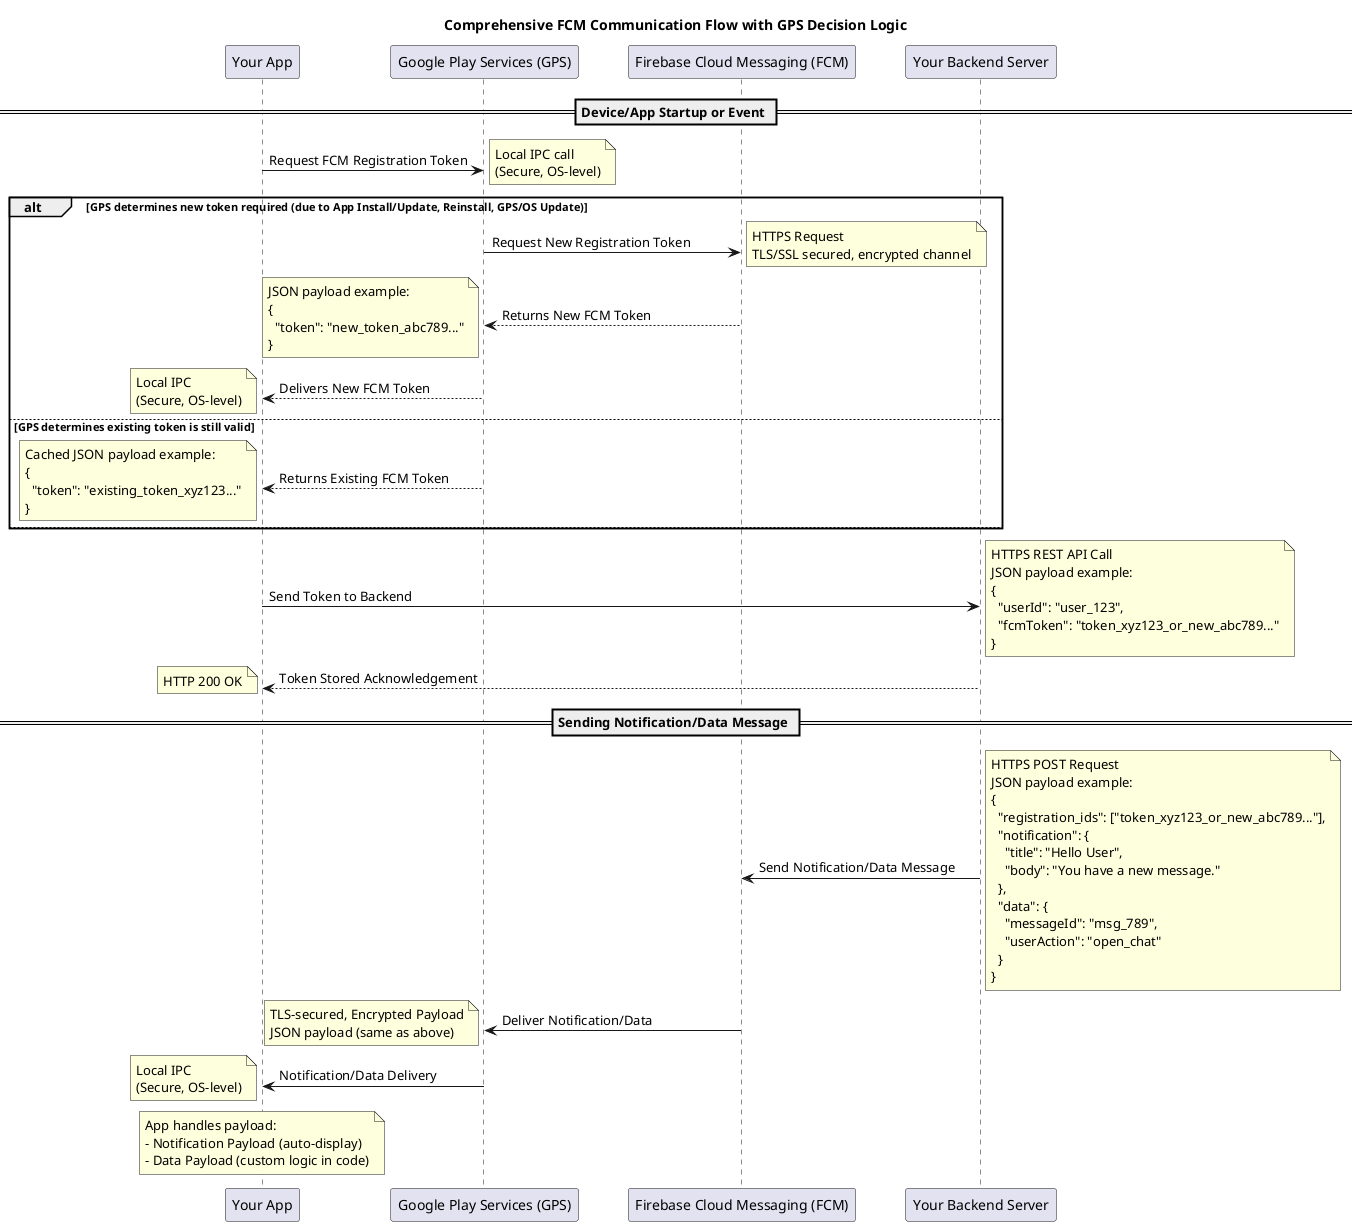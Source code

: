 @startuml
skinparam participantPadding 20

title Comprehensive FCM Communication Flow with GPS Decision Logic

participant "Your App" as App
participant "Google Play Services (GPS)" as GPS
participant "Firebase Cloud Messaging (FCM)" as FCM
participant "Your Backend Server" as Backend

== Device/App Startup or Event ==

App -> GPS : Request FCM Registration Token
note right
  Local IPC call
  (Secure, OS-level)
end note

alt  GPS determines new token required (due to App Install/Update, Reinstall, GPS/OS Update)
  GPS -> FCM : Request New Registration Token
  note right
    HTTPS Request
    TLS/SSL secured, encrypted channel
  end note

  FCM --> GPS : Returns New FCM Token
  note left
    JSON payload example:
    {
      "token": "new_token_abc789..."
    }
  end note

  GPS --> App : Delivers New FCM Token
  note left
    Local IPC 
    (Secure, OS-level)
  end note
else GPS determines existing token is still valid
  GPS --> App : Returns Existing FCM Token
  note left
    Cached JSON payload example:
    {
      "token": "existing_token_xyz123..."
    }
  end note
else
end

App -> Backend : Send Token to Backend
note right
  HTTPS REST API Call
  JSON payload example:
  {
    "userId": "user_123",
    "fcmToken": "token_xyz123_or_new_abc789..."
  }
end note

Backend --> App : Token Stored Acknowledgement
note left: HTTP 200 OK

== Sending Notification/Data Message ==

Backend -> FCM : Send Notification/Data Message
note right
  HTTPS POST Request
  JSON payload example:
  {
    "registration_ids": ["token_xyz123_or_new_abc789..."],
    "notification": {
      "title": "Hello User",
      "body": "You have a new message."
    },
    "data": {
      "messageId": "msg_789",
      "userAction": "open_chat"
    }
  }
end note

FCM -> GPS : Deliver Notification/Data
note left
  TLS-secured, Encrypted Payload
  JSON payload (same as above)
end note

GPS -> App : Notification/Data Delivery
note left
  Local IPC 
  (Secure, OS-level)
end note

note over App
  App handles payload:
  - Notification Payload (auto-display)
  - Data Payload (custom logic in code)
end note

@enduml
